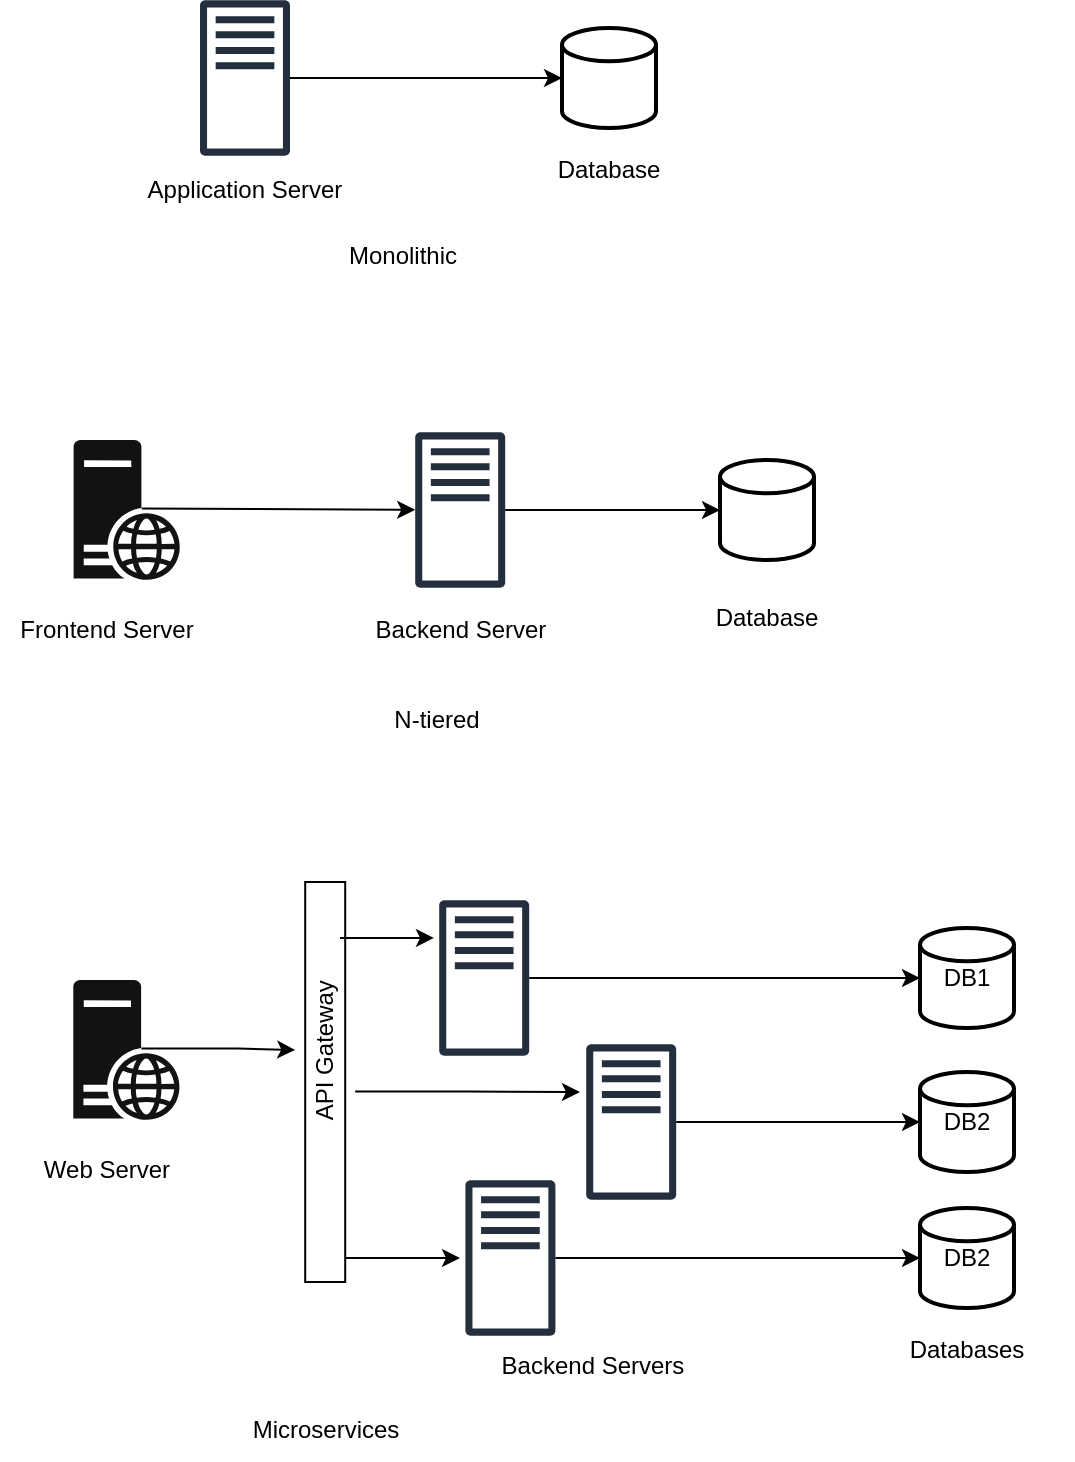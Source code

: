 <mxfile version="24.7.17">
  <diagram name="Page-1" id="Wep7OhLpCNztQQSD1lCc">
    <mxGraphModel dx="954" dy="581" grid="1" gridSize="10" guides="1" tooltips="1" connect="1" arrows="1" fold="1" page="1" pageScale="1" pageWidth="850" pageHeight="1100" math="0" shadow="0">
      <root>
        <mxCell id="0" />
        <mxCell id="1" parent="0" />
        <mxCell id="2NerEljYOd-J9alvKmSt-1" value="" style="sketch=0;outlineConnect=0;fontColor=#232F3E;gradientColor=none;fillColor=#232F3D;strokeColor=none;dashed=0;verticalLabelPosition=bottom;verticalAlign=top;align=center;html=1;fontSize=12;fontStyle=0;aspect=fixed;pointerEvents=1;shape=mxgraph.aws4.traditional_server;" parent="1" vertex="1">
          <mxGeometry x="140" y="170" width="45" height="78" as="geometry" />
        </mxCell>
        <mxCell id="2NerEljYOd-J9alvKmSt-2" value="" style="strokeWidth=2;html=1;shape=mxgraph.flowchart.database;whiteSpace=wrap;" parent="1" vertex="1">
          <mxGeometry x="321" y="184" width="47" height="50" as="geometry" />
        </mxCell>
        <mxCell id="2NerEljYOd-J9alvKmSt-3" value="" style="endArrow=classic;html=1;rounded=0;entryX=0;entryY=0.5;entryDx=0;entryDy=0;entryPerimeter=0;" parent="1" source="2NerEljYOd-J9alvKmSt-1" target="2NerEljYOd-J9alvKmSt-2" edge="1">
          <mxGeometry width="50" height="50" relative="1" as="geometry">
            <mxPoint x="400" y="280" as="sourcePoint" />
            <mxPoint x="450" y="230" as="targetPoint" />
          </mxGeometry>
        </mxCell>
        <mxCell id="2NerEljYOd-J9alvKmSt-4" value="Monolithic" style="text;html=1;align=center;verticalAlign=middle;whiteSpace=wrap;rounded=0;" parent="1" vertex="1">
          <mxGeometry x="200" y="278" width="83" height="40" as="geometry" />
        </mxCell>
        <mxCell id="2NerEljYOd-J9alvKmSt-5" value="" style="sketch=0;outlineConnect=0;fontColor=#232F3E;gradientColor=none;fillColor=#232F3D;strokeColor=none;dashed=0;verticalLabelPosition=bottom;verticalAlign=top;align=center;html=1;fontSize=12;fontStyle=0;aspect=fixed;pointerEvents=1;shape=mxgraph.aws4.traditional_server;" parent="1" vertex="1">
          <mxGeometry x="247.6" y="386" width="45" height="78" as="geometry" />
        </mxCell>
        <mxCell id="2NerEljYOd-J9alvKmSt-6" value="" style="strokeWidth=2;html=1;shape=mxgraph.flowchart.database;whiteSpace=wrap;" parent="1" vertex="1">
          <mxGeometry x="400" y="400" width="47" height="50" as="geometry" />
        </mxCell>
        <mxCell id="2NerEljYOd-J9alvKmSt-7" value="" style="endArrow=classic;html=1;rounded=0;entryX=0;entryY=0.5;entryDx=0;entryDy=0;entryPerimeter=0;" parent="1" source="2NerEljYOd-J9alvKmSt-5" target="2NerEljYOd-J9alvKmSt-6" edge="1">
          <mxGeometry width="50" height="50" relative="1" as="geometry">
            <mxPoint x="618" y="600" as="sourcePoint" />
            <mxPoint x="668" y="550" as="targetPoint" />
          </mxGeometry>
        </mxCell>
        <mxCell id="2NerEljYOd-J9alvKmSt-9" value="" style="sketch=0;aspect=fixed;pointerEvents=1;shadow=0;dashed=0;html=1;strokeColor=none;labelPosition=center;verticalLabelPosition=bottom;verticalAlign=top;align=center;fillColor=#121212;shape=mxgraph.mscae.enterprise.web_server" parent="1" vertex="1">
          <mxGeometry x="76.8" y="390" width="53.2" height="70" as="geometry" />
        </mxCell>
        <mxCell id="2NerEljYOd-J9alvKmSt-10" value="" style="endArrow=classic;html=1;rounded=0;exitX=0.64;exitY=0.49;exitDx=0;exitDy=0;exitPerimeter=0;" parent="1" source="2NerEljYOd-J9alvKmSt-9" target="2NerEljYOd-J9alvKmSt-5" edge="1">
          <mxGeometry width="50" height="50" relative="1" as="geometry">
            <mxPoint x="380" y="500" as="sourcePoint" />
            <mxPoint x="430" y="450" as="targetPoint" />
          </mxGeometry>
        </mxCell>
        <mxCell id="2NerEljYOd-J9alvKmSt-11" value="N-tiered" style="text;html=1;align=center;verticalAlign=middle;whiteSpace=wrap;rounded=0;" parent="1" vertex="1">
          <mxGeometry x="216.95" y="510" width="83" height="40" as="geometry" />
        </mxCell>
        <mxCell id="2NerEljYOd-J9alvKmSt-12" value="" style="sketch=0;outlineConnect=0;fontColor=#232F3E;gradientColor=none;fillColor=#232F3D;strokeColor=none;dashed=0;verticalLabelPosition=bottom;verticalAlign=top;align=center;html=1;fontSize=12;fontStyle=0;aspect=fixed;pointerEvents=1;shape=mxgraph.aws4.traditional_server;" parent="1" vertex="1">
          <mxGeometry x="333.1" y="692" width="45" height="78" as="geometry" />
        </mxCell>
        <mxCell id="2NerEljYOd-J9alvKmSt-13" value="DB2" style="strokeWidth=2;html=1;shape=mxgraph.flowchart.database;whiteSpace=wrap;" parent="1" vertex="1">
          <mxGeometry x="500" y="706" width="47" height="50" as="geometry" />
        </mxCell>
        <mxCell id="2NerEljYOd-J9alvKmSt-14" value="" style="endArrow=classic;html=1;rounded=0;entryX=0;entryY=0.5;entryDx=0;entryDy=0;entryPerimeter=0;" parent="1" source="2NerEljYOd-J9alvKmSt-12" target="2NerEljYOd-J9alvKmSt-13" edge="1">
          <mxGeometry width="50" height="50" relative="1" as="geometry">
            <mxPoint x="594.1" y="895.5" as="sourcePoint" />
            <mxPoint x="644.1" y="845.5" as="targetPoint" />
          </mxGeometry>
        </mxCell>
        <mxCell id="2_8NuPtvCTvzyrIzmi3--1" style="edgeStyle=orthogonalEdgeStyle;rounded=0;orthogonalLoop=1;jettySize=auto;html=1;exitX=0.64;exitY=0.49;exitDx=0;exitDy=0;exitPerimeter=0;entryX=0.5;entryY=0;entryDx=0;entryDy=0;" edge="1" parent="1" source="2NerEljYOd-J9alvKmSt-15" target="2NerEljYOd-J9alvKmSt-28">
          <mxGeometry relative="1" as="geometry" />
        </mxCell>
        <mxCell id="2NerEljYOd-J9alvKmSt-15" value="" style="sketch=0;aspect=fixed;pointerEvents=1;shadow=0;dashed=0;html=1;strokeColor=none;labelPosition=center;verticalLabelPosition=bottom;verticalAlign=top;align=center;fillColor=#121212;shape=mxgraph.mscae.enterprise.web_server" parent="1" vertex="1">
          <mxGeometry x="76.65" y="660" width="53.2" height="70" as="geometry" />
        </mxCell>
        <mxCell id="2NerEljYOd-J9alvKmSt-20" value="" style="sketch=0;outlineConnect=0;fontColor=#232F3E;gradientColor=none;fillColor=#232F3D;strokeColor=none;dashed=0;verticalLabelPosition=bottom;verticalAlign=top;align=center;html=1;fontSize=12;fontStyle=0;aspect=fixed;pointerEvents=1;shape=mxgraph.aws4.traditional_server;" parent="1" vertex="1">
          <mxGeometry x="259.6" y="620" width="45" height="78" as="geometry" />
        </mxCell>
        <mxCell id="2NerEljYOd-J9alvKmSt-21" value="DB1" style="strokeWidth=2;html=1;shape=mxgraph.flowchart.database;whiteSpace=wrap;" parent="1" vertex="1">
          <mxGeometry x="500" y="634" width="47" height="50" as="geometry" />
        </mxCell>
        <mxCell id="2NerEljYOd-J9alvKmSt-22" value="" style="endArrow=classic;html=1;rounded=0;entryX=0;entryY=0.5;entryDx=0;entryDy=0;entryPerimeter=0;" parent="1" source="2NerEljYOd-J9alvKmSt-20" target="2NerEljYOd-J9alvKmSt-21" edge="1">
          <mxGeometry width="50" height="50" relative="1" as="geometry">
            <mxPoint x="518.6" y="785" as="sourcePoint" />
            <mxPoint x="568.6" y="735" as="targetPoint" />
          </mxGeometry>
        </mxCell>
        <mxCell id="2_8NuPtvCTvzyrIzmi3--9" style="edgeStyle=orthogonalEdgeStyle;rounded=0;orthogonalLoop=1;jettySize=auto;html=1;exitX=0.25;exitY=1;exitDx=0;exitDy=0;" edge="1" parent="1">
          <mxGeometry relative="1" as="geometry">
            <mxPoint x="270" y="799" as="targetPoint" />
            <mxPoint x="212.6" y="799" as="sourcePoint" />
          </mxGeometry>
        </mxCell>
        <mxCell id="2NerEljYOd-J9alvKmSt-23" value="" style="rounded=0;whiteSpace=wrap;html=1;rotation=-90;" parent="1" vertex="1">
          <mxGeometry x="102.6" y="701" width="200" height="20" as="geometry" />
        </mxCell>
        <mxCell id="2_8NuPtvCTvzyrIzmi3--8" style="edgeStyle=orthogonalEdgeStyle;rounded=0;orthogonalLoop=1;jettySize=auto;html=1;exitX=0.25;exitY=1;exitDx=0;exitDy=0;" edge="1" parent="1" source="2NerEljYOd-J9alvKmSt-28">
          <mxGeometry relative="1" as="geometry">
            <mxPoint x="330" y="716" as="targetPoint" />
            <mxPoint x="210" y="716" as="sourcePoint" />
          </mxGeometry>
        </mxCell>
        <mxCell id="2NerEljYOd-J9alvKmSt-28" value="API Gateway" style="text;html=1;align=center;verticalAlign=middle;whiteSpace=wrap;rounded=0;rotation=-90;" parent="1" vertex="1">
          <mxGeometry x="161.1" y="680" width="83" height="30" as="geometry" />
        </mxCell>
        <mxCell id="2NerEljYOd-J9alvKmSt-29" value="Application Server" style="text;html=1;align=center;verticalAlign=middle;whiteSpace=wrap;rounded=0;" parent="1" vertex="1">
          <mxGeometry x="109.25" y="250" width="106.5" height="30" as="geometry" />
        </mxCell>
        <mxCell id="2NerEljYOd-J9alvKmSt-30" value="Database" style="text;html=1;align=center;verticalAlign=middle;whiteSpace=wrap;rounded=0;" parent="1" vertex="1">
          <mxGeometry x="291.25" y="240" width="106.5" height="30" as="geometry" />
        </mxCell>
        <mxCell id="2NerEljYOd-J9alvKmSt-31" value="Database" style="text;html=1;align=center;verticalAlign=middle;whiteSpace=wrap;rounded=0;" parent="1" vertex="1">
          <mxGeometry x="370.1" y="464" width="106.5" height="30" as="geometry" />
        </mxCell>
        <mxCell id="2NerEljYOd-J9alvKmSt-32" value="Backend Server" style="text;html=1;align=center;verticalAlign=middle;whiteSpace=wrap;rounded=0;" parent="1" vertex="1">
          <mxGeometry x="216.95" y="470" width="106.5" height="30" as="geometry" />
        </mxCell>
        <mxCell id="2NerEljYOd-J9alvKmSt-33" value="Frontend Server" style="text;html=1;align=center;verticalAlign=middle;whiteSpace=wrap;rounded=0;" parent="1" vertex="1">
          <mxGeometry x="40" y="470" width="106.5" height="30" as="geometry" />
        </mxCell>
        <mxCell id="2NerEljYOd-J9alvKmSt-34" value="Web Server" style="text;html=1;align=center;verticalAlign=middle;whiteSpace=wrap;rounded=0;" parent="1" vertex="1">
          <mxGeometry x="40" y="740" width="106.5" height="30" as="geometry" />
        </mxCell>
        <mxCell id="2NerEljYOd-J9alvKmSt-35" value="Microservices" style="text;html=1;align=center;verticalAlign=middle;whiteSpace=wrap;rounded=0;" parent="1" vertex="1">
          <mxGeometry x="172.6" y="870" width="60" height="30" as="geometry" />
        </mxCell>
        <mxCell id="2_8NuPtvCTvzyrIzmi3--3" value="" style="sketch=0;outlineConnect=0;fontColor=#232F3E;gradientColor=none;fillColor=#232F3D;strokeColor=none;dashed=0;verticalLabelPosition=bottom;verticalAlign=top;align=center;html=1;fontSize=12;fontStyle=0;aspect=fixed;pointerEvents=1;shape=mxgraph.aws4.traditional_server;" vertex="1" parent="1">
          <mxGeometry x="272.7" y="760" width="45" height="78" as="geometry" />
        </mxCell>
        <mxCell id="2_8NuPtvCTvzyrIzmi3--4" value="DB2" style="strokeWidth=2;html=1;shape=mxgraph.flowchart.database;whiteSpace=wrap;" vertex="1" parent="1">
          <mxGeometry x="500" y="774" width="47" height="50" as="geometry" />
        </mxCell>
        <mxCell id="2_8NuPtvCTvzyrIzmi3--5" value="" style="endArrow=classic;html=1;rounded=0;entryX=0;entryY=0.5;entryDx=0;entryDy=0;entryPerimeter=0;" edge="1" parent="1" source="2_8NuPtvCTvzyrIzmi3--3" target="2_8NuPtvCTvzyrIzmi3--4">
          <mxGeometry width="50" height="50" relative="1" as="geometry">
            <mxPoint x="533.7" y="963.5" as="sourcePoint" />
            <mxPoint x="583.7" y="913.5" as="targetPoint" />
          </mxGeometry>
        </mxCell>
        <mxCell id="2_8NuPtvCTvzyrIzmi3--7" value="" style="endArrow=classic;html=1;rounded=0;entryX=-0.058;entryY=0.281;entryDx=0;entryDy=0;entryPerimeter=0;" edge="1" parent="1">
          <mxGeometry width="50" height="50" relative="1" as="geometry">
            <mxPoint x="210" y="639" as="sourcePoint" />
            <mxPoint x="256.99" y="638.99" as="targetPoint" />
          </mxGeometry>
        </mxCell>
        <mxCell id="2_8NuPtvCTvzyrIzmi3--12" value="Backend Servers" style="text;html=1;align=center;verticalAlign=middle;whiteSpace=wrap;rounded=0;" vertex="1" parent="1">
          <mxGeometry x="283.0" y="838" width="106.5" height="30" as="geometry" />
        </mxCell>
        <mxCell id="2_8NuPtvCTvzyrIzmi3--13" value="Databases" style="text;html=1;align=center;verticalAlign=middle;whiteSpace=wrap;rounded=0;" vertex="1" parent="1">
          <mxGeometry x="470" y="830" width="106.5" height="30" as="geometry" />
        </mxCell>
      </root>
    </mxGraphModel>
  </diagram>
</mxfile>
